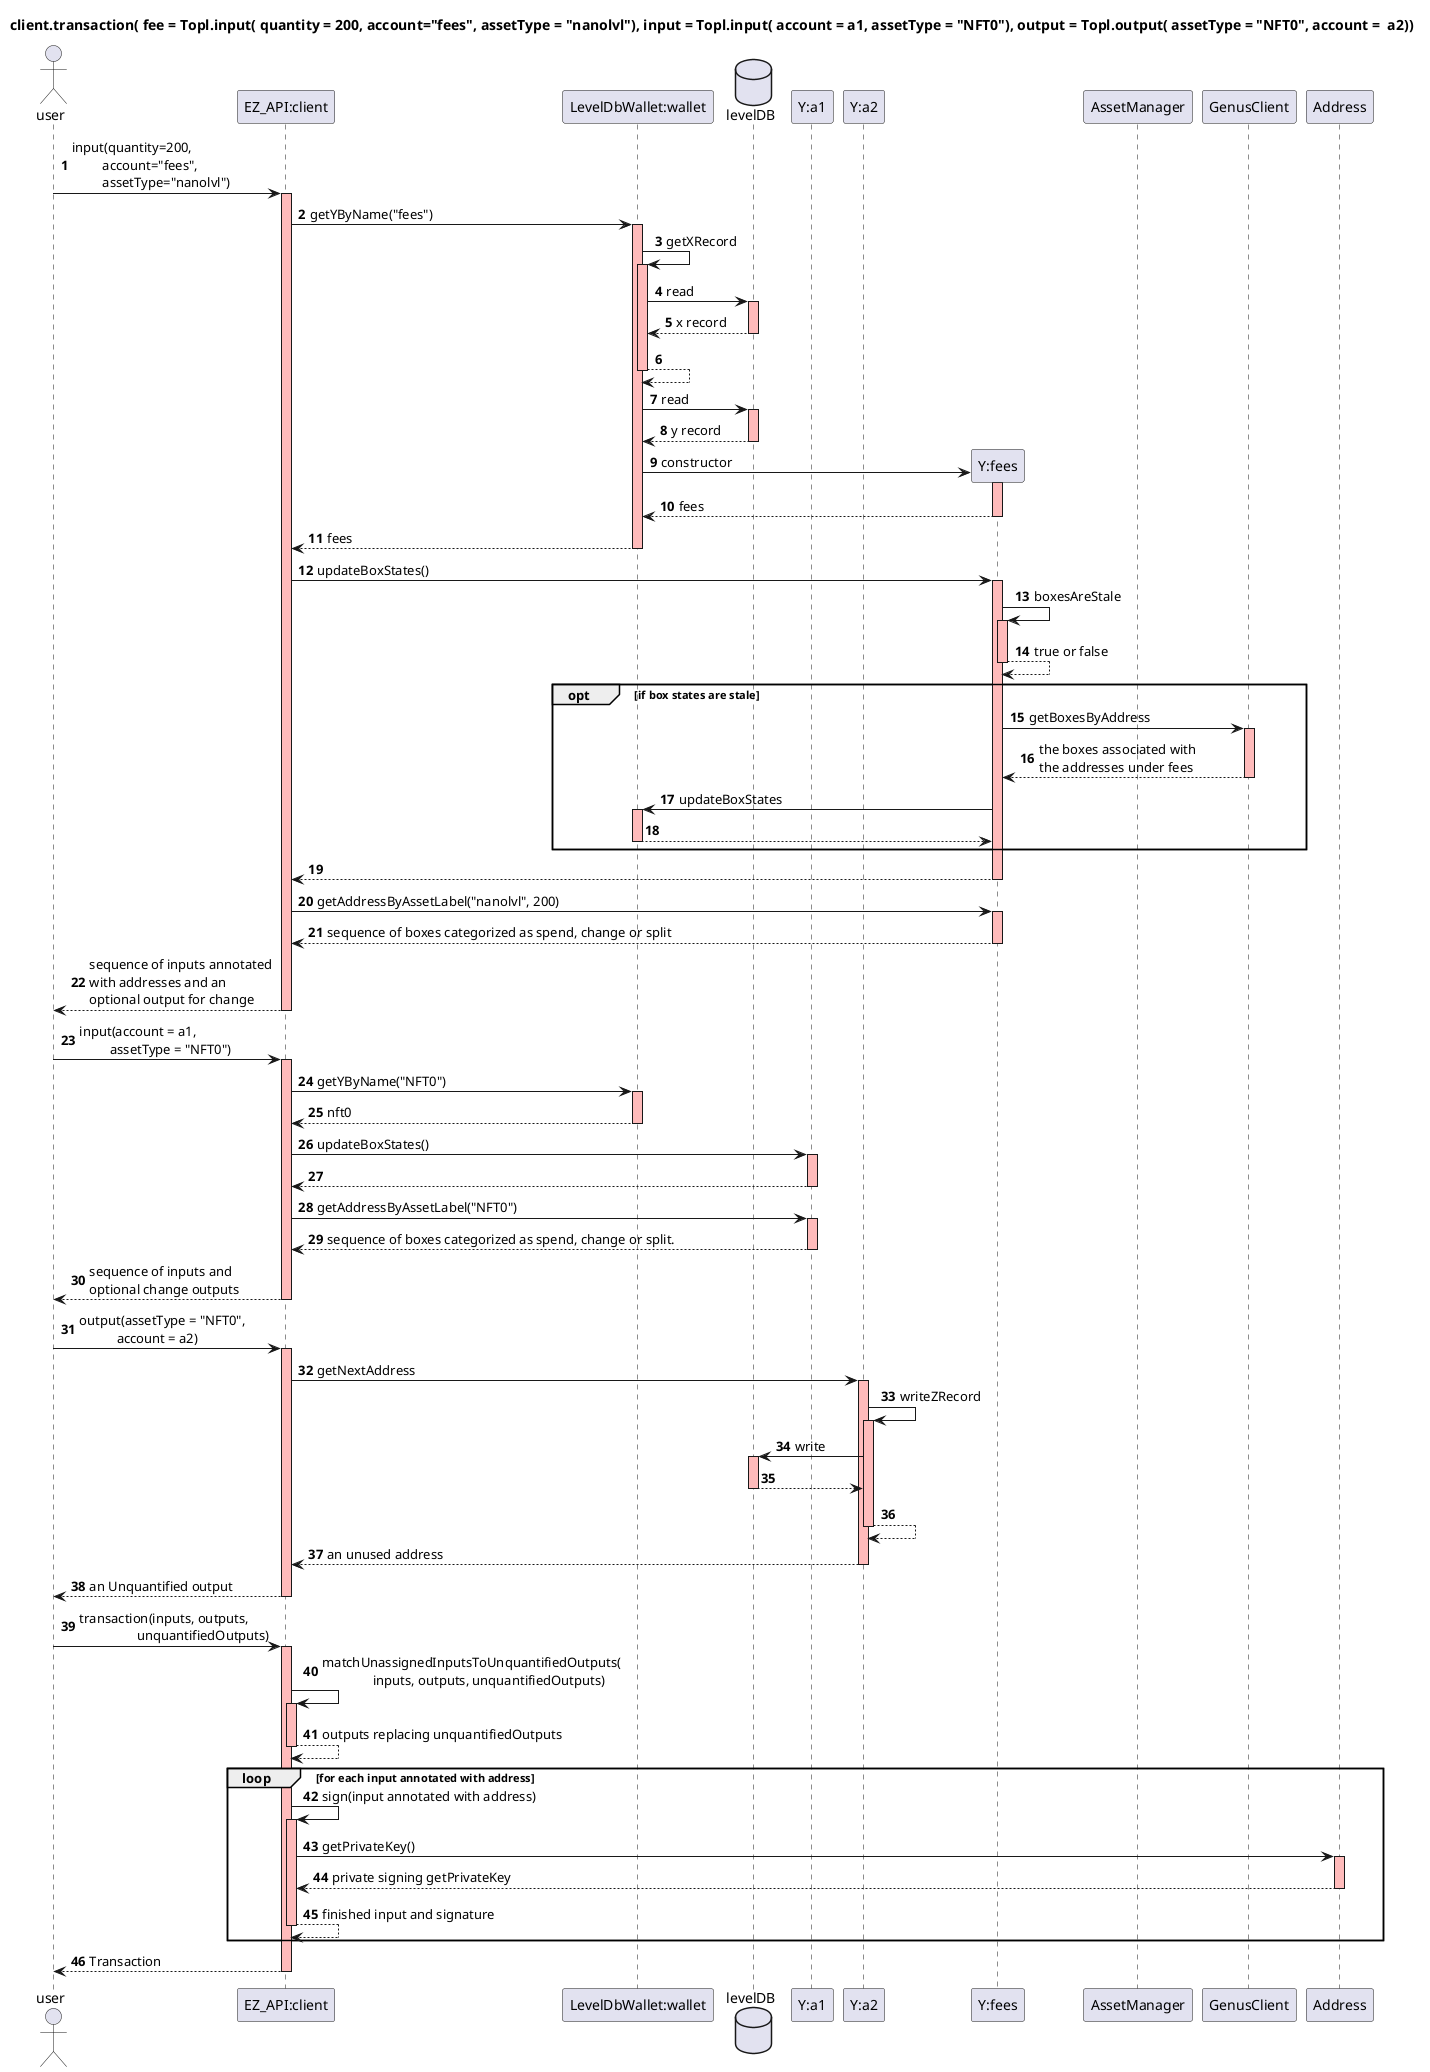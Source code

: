 @startuml
skinparam sequence {
  LifeLineBackgroundColor #FFBBBB
}

autonumber
autoactivate on
actor user
participant "EZ_API:client" as client
participant "LevelDbWallet:wallet" as wallet
database levelDB
participant "Y:a1" as a1
participant "Y:a2" as a2
participant "Y:fees" as fees
participant "AssetManager"
title client.transaction( fee = Topl.input( quantity = 200, account="fees", assetType = "nanolvl"), input = Topl.input( account = a1, assetType = "NFT0"), output = Topl.output( assetType = "NFT0", account =  a2))
user -> client : input(quantity=200,\n         account="fees",\n         assetType="nanolvl")
  client -> wallet : getYByName("fees")
    wallet -> wallet : getXRecord
      wallet -> levelDB : read
      return x record
    return
    wallet -> levelDB : read
    return y record

    create fees
    wallet -> fees : constructor
    return fees

  return fees

  client -> fees : updateBoxStates()

    fees -> fees : boxesAreStale
    return true or false
    opt if box states are stale
      fees -> GenusClient : getBoxesByAddress
      return the boxes associated with\nthe addresses under fees

      fees -> wallet : updateBoxStates
      return
    end opt
  return

  client -> fees : getAddressByAssetLabel("nanolvl", 200)
  return sequence of boxes categorized as spend, change or split
return sequence of inputs annotated\nwith addresses and an\noptional output for change

user -> client : input(account = a1,\n         assetType = "NFT0")
  client -> wallet : getYByName("NFT0")
  return nft0

  client -> a1 : updateBoxStates()
  return

  client -> a1 : getAddressByAssetLabel("NFT0")
  return sequence of boxes categorized as spend, change or split.
return sequence of inputs and\noptional change outputs

user -> client : output(assetType = "NFT0",\n           account = a2)
  client -> a2 : getNextAddress
    a2 -> a2 : writeZRecord
      a2 -> levelDB : write
      return
    return

  return an unused address
return an Unquantified output

user -> client : transaction(inputs, outputs,\n                 unquantifiedOutputs)
  client -> client : matchUnassignedInputsToUnquantifiedOutputs(\n               inputs, outputs, unquantifiedOutputs)
  return outputs replacing unquantifiedOutputs

  loop for each input annotated with address
      client -> client : sign(input annotated with address)
        client -> Address : getPrivateKey()
        return private signing getPrivateKey
      return finished input and signature
  end loop
return Transaction
@enduml